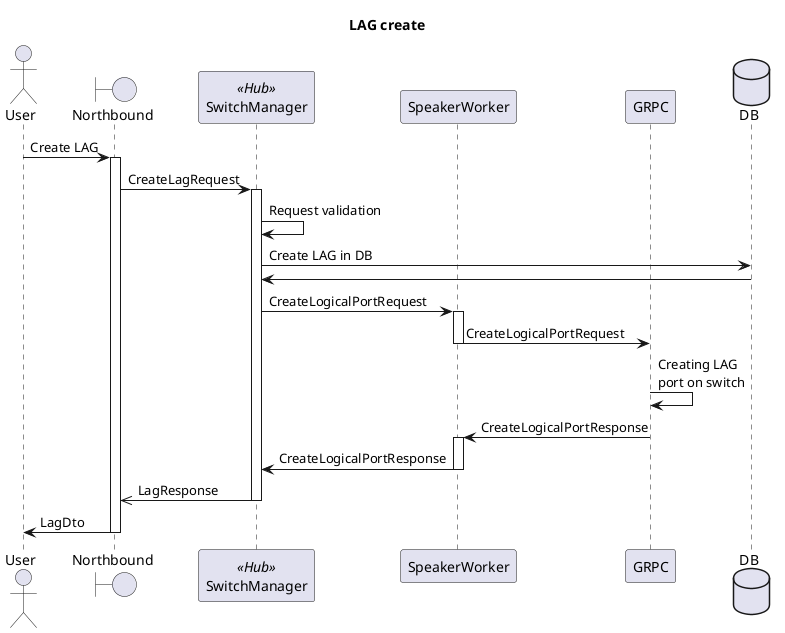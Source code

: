@startuml
title LAG create

actor User
boundary Northbound as NB
participant SwitchManager << Hub >>
participant SpeakerWorker
participant GRPC
database DB

User -> NB : Create LAG

activate NB
NB -> SwitchManager : CreateLagRequest
activate SwitchManager
SwitchManager -> SwitchManager : Request validation
SwitchManager -> DB : Create LAG in DB
DB -> SwitchManager
SwitchManager -> SpeakerWorker : CreateLogicalPortRequest
activate SpeakerWorker
SpeakerWorker -> GRPC : CreateLogicalPortRequest
deactivate SpeakerWorker
GRPC -> GRPC : Creating LAG\nport on switch
GRPC -> SpeakerWorker : CreateLogicalPortResponse
activate SpeakerWorker
SpeakerWorker -> SwitchManager : CreateLogicalPortResponse
deactivate SpeakerWorker
SwitchManager ->> NB: LagResponse
deactivate SwitchManager
NB -> User: LagDto
deactivate NB

@enduml
